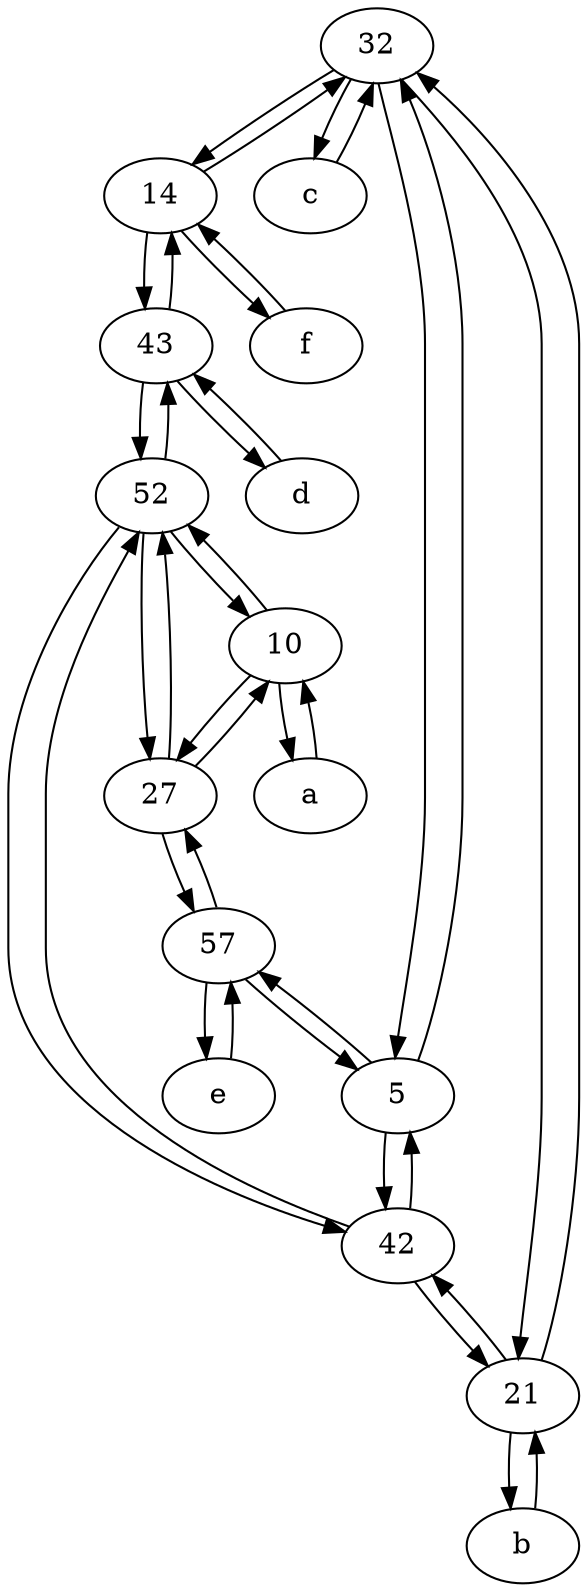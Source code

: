 digraph  {
	32;
	52;
	b [pos="50,20!"];
	14;
	43;
	42;
	e [pos="30,50!"];
	27;
	c [pos="20,10!"];
	57;
	5;
	21;
	f [pos="15,45!"];
	d [pos="20,30!"];
	a [pos="40,10!"];
	10;
	27 -> 10;
	32 -> 5;
	b -> 21;
	d -> 43;
	57 -> 27;
	52 -> 42;
	43 -> d;
	52 -> 27;
	10 -> 27;
	42 -> 21;
	32 -> 21;
	32 -> c;
	5 -> 32;
	52 -> 43;
	27 -> 57;
	27 -> 52;
	43 -> 14;
	10 -> 52;
	42 -> 52;
	43 -> 52;
	5 -> 57;
	57 -> 5;
	21 -> 32;
	f -> 14;
	57 -> e;
	5 -> 42;
	14 -> 32;
	14 -> 43;
	42 -> 5;
	e -> 57;
	14 -> f;
	21 -> b;
	a -> 10;
	c -> 32;
	32 -> 14;
	21 -> 42;
	10 -> a;
	52 -> 10;

	}